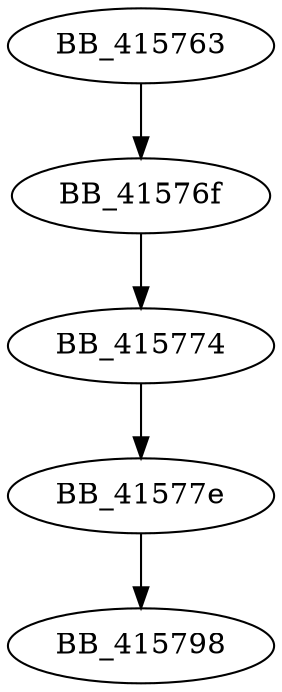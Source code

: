 DiGraph __callthreadstartex{
BB_415763->BB_41576f
BB_41576f->BB_415774
BB_415774->BB_41577e
BB_41577e->BB_415798
}
